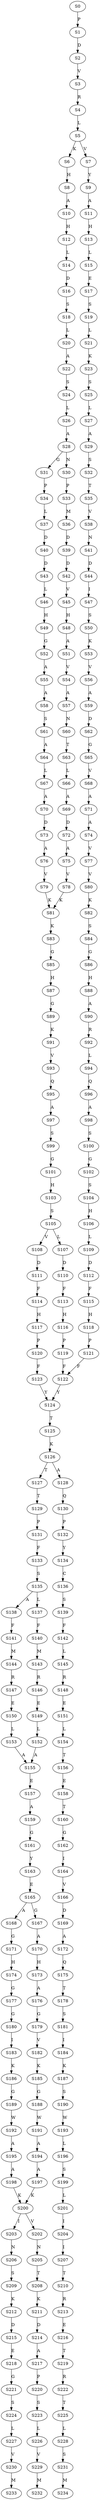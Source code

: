 strict digraph  {
	S0 -> S1 [ label = P ];
	S1 -> S2 [ label = D ];
	S2 -> S3 [ label = V ];
	S3 -> S4 [ label = R ];
	S4 -> S5 [ label = L ];
	S5 -> S6 [ label = K ];
	S5 -> S7 [ label = V ];
	S6 -> S8 [ label = H ];
	S7 -> S9 [ label = Y ];
	S8 -> S10 [ label = A ];
	S9 -> S11 [ label = A ];
	S10 -> S12 [ label = H ];
	S11 -> S13 [ label = H ];
	S12 -> S14 [ label = L ];
	S13 -> S15 [ label = L ];
	S14 -> S16 [ label = D ];
	S15 -> S17 [ label = E ];
	S16 -> S18 [ label = S ];
	S17 -> S19 [ label = S ];
	S18 -> S20 [ label = L ];
	S19 -> S21 [ label = L ];
	S20 -> S22 [ label = A ];
	S21 -> S23 [ label = K ];
	S22 -> S24 [ label = S ];
	S23 -> S25 [ label = S ];
	S24 -> S26 [ label = L ];
	S25 -> S27 [ label = L ];
	S26 -> S28 [ label = A ];
	S27 -> S29 [ label = A ];
	S28 -> S30 [ label = N ];
	S28 -> S31 [ label = G ];
	S29 -> S32 [ label = S ];
	S30 -> S33 [ label = P ];
	S31 -> S34 [ label = P ];
	S32 -> S35 [ label = T ];
	S33 -> S36 [ label = M ];
	S34 -> S37 [ label = L ];
	S35 -> S38 [ label = V ];
	S36 -> S39 [ label = D ];
	S37 -> S40 [ label = D ];
	S38 -> S41 [ label = N ];
	S39 -> S42 [ label = D ];
	S40 -> S43 [ label = D ];
	S41 -> S44 [ label = D ];
	S42 -> S45 [ label = V ];
	S43 -> S46 [ label = L ];
	S44 -> S47 [ label = I ];
	S45 -> S48 [ label = H ];
	S46 -> S49 [ label = H ];
	S47 -> S50 [ label = S ];
	S48 -> S51 [ label = A ];
	S49 -> S52 [ label = G ];
	S50 -> S53 [ label = K ];
	S51 -> S54 [ label = V ];
	S52 -> S55 [ label = A ];
	S53 -> S56 [ label = V ];
	S54 -> S57 [ label = A ];
	S55 -> S58 [ label = A ];
	S56 -> S59 [ label = A ];
	S57 -> S60 [ label = N ];
	S58 -> S61 [ label = S ];
	S59 -> S62 [ label = D ];
	S60 -> S63 [ label = T ];
	S61 -> S64 [ label = A ];
	S62 -> S65 [ label = G ];
	S63 -> S66 [ label = L ];
	S64 -> S67 [ label = L ];
	S65 -> S68 [ label = V ];
	S66 -> S69 [ label = A ];
	S67 -> S70 [ label = A ];
	S68 -> S71 [ label = A ];
	S69 -> S72 [ label = D ];
	S70 -> S73 [ label = D ];
	S71 -> S74 [ label = A ];
	S72 -> S75 [ label = A ];
	S73 -> S76 [ label = A ];
	S74 -> S77 [ label = V ];
	S75 -> S78 [ label = V ];
	S76 -> S79 [ label = V ];
	S77 -> S80 [ label = V ];
	S78 -> S81 [ label = K ];
	S79 -> S81 [ label = K ];
	S80 -> S82 [ label = K ];
	S81 -> S83 [ label = K ];
	S82 -> S84 [ label = S ];
	S83 -> S85 [ label = G ];
	S84 -> S86 [ label = G ];
	S85 -> S87 [ label = H ];
	S86 -> S88 [ label = H ];
	S87 -> S89 [ label = G ];
	S88 -> S90 [ label = A ];
	S89 -> S91 [ label = K ];
	S90 -> S92 [ label = R ];
	S91 -> S93 [ label = V ];
	S92 -> S94 [ label = L ];
	S93 -> S95 [ label = Q ];
	S94 -> S96 [ label = Q ];
	S95 -> S97 [ label = A ];
	S96 -> S98 [ label = A ];
	S97 -> S99 [ label = S ];
	S98 -> S100 [ label = S ];
	S99 -> S101 [ label = G ];
	S100 -> S102 [ label = G ];
	S101 -> S103 [ label = H ];
	S102 -> S104 [ label = S ];
	S103 -> S105 [ label = S ];
	S104 -> S106 [ label = H ];
	S105 -> S107 [ label = L ];
	S105 -> S108 [ label = V ];
	S106 -> S109 [ label = L ];
	S107 -> S110 [ label = D ];
	S108 -> S111 [ label = D ];
	S109 -> S112 [ label = D ];
	S110 -> S113 [ label = F ];
	S111 -> S114 [ label = F ];
	S112 -> S115 [ label = F ];
	S113 -> S116 [ label = H ];
	S114 -> S117 [ label = H ];
	S115 -> S118 [ label = H ];
	S116 -> S119 [ label = P ];
	S117 -> S120 [ label = P ];
	S118 -> S121 [ label = P ];
	S119 -> S122 [ label = F ];
	S120 -> S123 [ label = F ];
	S121 -> S122 [ label = F ];
	S122 -> S124 [ label = Y ];
	S123 -> S124 [ label = Y ];
	S124 -> S125 [ label = T ];
	S125 -> S126 [ label = K ];
	S126 -> S127 [ label = T ];
	S126 -> S128 [ label = A ];
	S127 -> S129 [ label = T ];
	S128 -> S130 [ label = Q ];
	S129 -> S131 [ label = P ];
	S130 -> S132 [ label = P ];
	S131 -> S133 [ label = F ];
	S132 -> S134 [ label = Y ];
	S133 -> S135 [ label = S ];
	S134 -> S136 [ label = C ];
	S135 -> S137 [ label = L ];
	S135 -> S138 [ label = A ];
	S136 -> S139 [ label = S ];
	S137 -> S140 [ label = F ];
	S138 -> S141 [ label = F ];
	S139 -> S142 [ label = F ];
	S140 -> S143 [ label = M ];
	S141 -> S144 [ label = M ];
	S142 -> S145 [ label = L ];
	S143 -> S146 [ label = R ];
	S144 -> S147 [ label = R ];
	S145 -> S148 [ label = R ];
	S146 -> S149 [ label = E ];
	S147 -> S150 [ label = E ];
	S148 -> S151 [ label = E ];
	S149 -> S152 [ label = L ];
	S150 -> S153 [ label = L ];
	S151 -> S154 [ label = L ];
	S152 -> S155 [ label = A ];
	S153 -> S155 [ label = A ];
	S154 -> S156 [ label = T ];
	S155 -> S157 [ label = E ];
	S156 -> S158 [ label = E ];
	S157 -> S159 [ label = A ];
	S158 -> S160 [ label = T ];
	S159 -> S161 [ label = G ];
	S160 -> S162 [ label = G ];
	S161 -> S163 [ label = Y ];
	S162 -> S164 [ label = I ];
	S163 -> S165 [ label = E ];
	S164 -> S166 [ label = V ];
	S165 -> S167 [ label = G ];
	S165 -> S168 [ label = A ];
	S166 -> S169 [ label = D ];
	S167 -> S170 [ label = A ];
	S168 -> S171 [ label = G ];
	S169 -> S172 [ label = A ];
	S170 -> S173 [ label = H ];
	S171 -> S174 [ label = H ];
	S172 -> S175 [ label = Q ];
	S173 -> S176 [ label = A ];
	S174 -> S177 [ label = G ];
	S175 -> S178 [ label = T ];
	S176 -> S179 [ label = G ];
	S177 -> S180 [ label = G ];
	S178 -> S181 [ label = S ];
	S179 -> S182 [ label = V ];
	S180 -> S183 [ label = I ];
	S181 -> S184 [ label = I ];
	S182 -> S185 [ label = K ];
	S183 -> S186 [ label = K ];
	S184 -> S187 [ label = K ];
	S185 -> S188 [ label = G ];
	S186 -> S189 [ label = G ];
	S187 -> S190 [ label = S ];
	S188 -> S191 [ label = W ];
	S189 -> S192 [ label = W ];
	S190 -> S193 [ label = W ];
	S191 -> S194 [ label = A ];
	S192 -> S195 [ label = A ];
	S193 -> S196 [ label = L ];
	S194 -> S197 [ label = A ];
	S195 -> S198 [ label = A ];
	S196 -> S199 [ label = S ];
	S197 -> S200 [ label = K ];
	S198 -> S200 [ label = K ];
	S199 -> S201 [ label = L ];
	S200 -> S202 [ label = V ];
	S200 -> S203 [ label = I ];
	S201 -> S204 [ label = I ];
	S202 -> S205 [ label = N ];
	S203 -> S206 [ label = N ];
	S204 -> S207 [ label = I ];
	S205 -> S208 [ label = T ];
	S206 -> S209 [ label = S ];
	S207 -> S210 [ label = T ];
	S208 -> S211 [ label = K ];
	S209 -> S212 [ label = K ];
	S210 -> S213 [ label = R ];
	S211 -> S214 [ label = D ];
	S212 -> S215 [ label = D ];
	S213 -> S216 [ label = E ];
	S214 -> S217 [ label = A ];
	S215 -> S218 [ label = E ];
	S216 -> S219 [ label = T ];
	S217 -> S220 [ label = P ];
	S218 -> S221 [ label = G ];
	S219 -> S222 [ label = R ];
	S220 -> S223 [ label = S ];
	S221 -> S224 [ label = S ];
	S222 -> S225 [ label = T ];
	S223 -> S226 [ label = L ];
	S224 -> S227 [ label = L ];
	S225 -> S228 [ label = L ];
	S226 -> S229 [ label = V ];
	S227 -> S230 [ label = V ];
	S228 -> S231 [ label = S ];
	S229 -> S232 [ label = M ];
	S230 -> S233 [ label = M ];
	S231 -> S234 [ label = M ];
}
